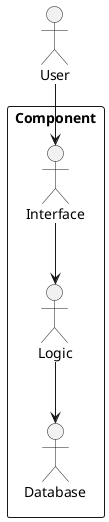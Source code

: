 @startuml
actor User
rectangle Component {
  User --> Interface
  Interface --> Logic
  Logic --> Database
}
@enduml
